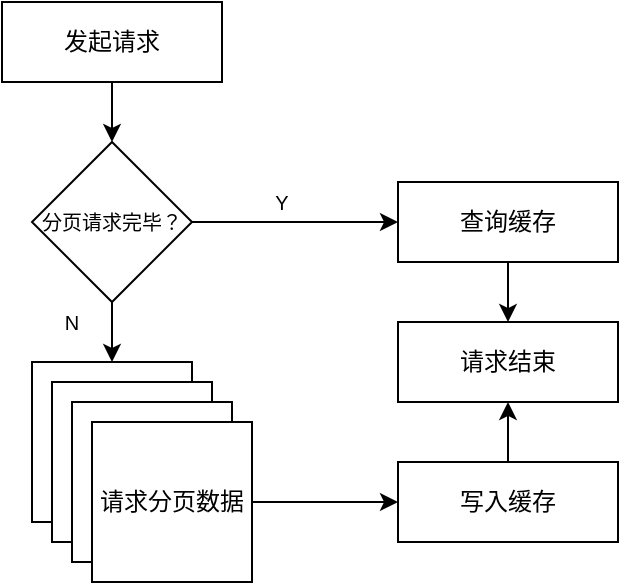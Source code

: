<mxfile version="10.3.9" type="github"><diagram id="s0DLWVwqJ-lpDu-EyWpr" name="Page-1"><mxGraphModel dx="1010" dy="607" grid="1" gridSize="10" guides="1" tooltips="1" connect="1" arrows="1" fold="1" page="1" pageScale="1" pageWidth="827" pageHeight="1169" math="0" shadow="0"><root><mxCell id="0"/><mxCell id="1" parent="0"/><mxCell id="WwEeRYhxfjp8MI47i8Hg-1" value="发起请求" style="rounded=0;whiteSpace=wrap;html=1;" vertex="1" parent="1"><mxGeometry x="160" y="150" width="110" height="40" as="geometry"/></mxCell><mxCell id="WwEeRYhxfjp8MI47i8Hg-3" value="请求数据" style="whiteSpace=wrap;html=1;aspect=fixed;" vertex="1" parent="1"><mxGeometry x="175" y="330" width="80" height="80" as="geometry"/></mxCell><mxCell id="WwEeRYhxfjp8MI47i8Hg-4" value="请求数据" style="whiteSpace=wrap;html=1;aspect=fixed;" vertex="1" parent="1"><mxGeometry x="185" y="340" width="80" height="80" as="geometry"/></mxCell><mxCell id="WwEeRYhxfjp8MI47i8Hg-5" value="请求数据" style="whiteSpace=wrap;html=1;aspect=fixed;" vertex="1" parent="1"><mxGeometry x="195" y="350" width="80" height="80" as="geometry"/></mxCell><mxCell id="WwEeRYhxfjp8MI47i8Hg-6" value="请求分页数据" style="whiteSpace=wrap;html=1;aspect=fixed;" vertex="1" parent="1"><mxGeometry x="205" y="360" width="80" height="80" as="geometry"/></mxCell><mxCell id="WwEeRYhxfjp8MI47i8Hg-8" value="写入缓存" style="rounded=0;whiteSpace=wrap;html=1;" vertex="1" parent="1"><mxGeometry x="358" y="380" width="110" height="40" as="geometry"/></mxCell><mxCell id="WwEeRYhxfjp8MI47i8Hg-9" value="" style="endArrow=classic;html=1;exitX=1;exitY=0.5;exitDx=0;exitDy=0;entryX=0;entryY=0.5;entryDx=0;entryDy=0;" edge="1" parent="1" source="WwEeRYhxfjp8MI47i8Hg-6" target="WwEeRYhxfjp8MI47i8Hg-8"><mxGeometry width="50" height="50" relative="1" as="geometry"><mxPoint x="160" y="510" as="sourcePoint"/><mxPoint x="210" y="460" as="targetPoint"/></mxGeometry></mxCell><mxCell id="WwEeRYhxfjp8MI47i8Hg-11" value="分页请求完毕？&lt;br&gt;" style="rhombus;whiteSpace=wrap;html=1;fontSize=10;" vertex="1" parent="1"><mxGeometry x="175" y="220" width="80" height="80" as="geometry"/></mxCell><mxCell id="WwEeRYhxfjp8MI47i8Hg-12" value="" style="endArrow=classic;html=1;exitX=0.5;exitY=1;exitDx=0;exitDy=0;" edge="1" parent="1" source="WwEeRYhxfjp8MI47i8Hg-1"><mxGeometry width="50" height="50" relative="1" as="geometry"><mxPoint x="160" y="510" as="sourcePoint"/><mxPoint x="215" y="220" as="targetPoint"/></mxGeometry></mxCell><mxCell id="WwEeRYhxfjp8MI47i8Hg-13" value="" style="endArrow=classic;html=1;exitX=0.5;exitY=1;exitDx=0;exitDy=0;entryX=0.5;entryY=0;entryDx=0;entryDy=0;" edge="1" parent="1" source="WwEeRYhxfjp8MI47i8Hg-11" target="WwEeRYhxfjp8MI47i8Hg-3"><mxGeometry width="50" height="50" relative="1" as="geometry"><mxPoint x="150" y="590" as="sourcePoint"/><mxPoint x="200" y="540" as="targetPoint"/></mxGeometry></mxCell><mxCell id="WwEeRYhxfjp8MI47i8Hg-14" value="" style="endArrow=classic;html=1;fontSize=10;exitX=1;exitY=0.5;exitDx=0;exitDy=0;entryX=0;entryY=0.5;entryDx=0;entryDy=0;" edge="1" parent="1" source="WwEeRYhxfjp8MI47i8Hg-11" target="WwEeRYhxfjp8MI47i8Hg-15"><mxGeometry width="50" height="50" relative="1" as="geometry"><mxPoint x="160" y="510" as="sourcePoint"/><mxPoint x="210" y="460" as="targetPoint"/></mxGeometry></mxCell><mxCell id="WwEeRYhxfjp8MI47i8Hg-15" value="查询缓存" style="rounded=0;whiteSpace=wrap;html=1;" vertex="1" parent="1"><mxGeometry x="358" y="240" width="110" height="40" as="geometry"/></mxCell><mxCell id="WwEeRYhxfjp8MI47i8Hg-16" value="Y" style="text;html=1;strokeColor=none;fillColor=none;align=center;verticalAlign=middle;whiteSpace=wrap;rounded=0;fontSize=10;" vertex="1" parent="1"><mxGeometry x="280" y="240" width="40" height="20" as="geometry"/></mxCell><mxCell id="WwEeRYhxfjp8MI47i8Hg-17" value="N" style="text;html=1;strokeColor=none;fillColor=none;align=center;verticalAlign=middle;whiteSpace=wrap;rounded=0;fontSize=10;" vertex="1" parent="1"><mxGeometry x="175" y="300" width="40" height="20" as="geometry"/></mxCell><mxCell id="WwEeRYhxfjp8MI47i8Hg-18" value="请求结束" style="rounded=0;whiteSpace=wrap;html=1;" vertex="1" parent="1"><mxGeometry x="358" y="310" width="110" height="40" as="geometry"/></mxCell><mxCell id="WwEeRYhxfjp8MI47i8Hg-19" value="" style="endArrow=classic;html=1;fontSize=10;exitX=0.5;exitY=1;exitDx=0;exitDy=0;entryX=0.5;entryY=0;entryDx=0;entryDy=0;" edge="1" parent="1" source="WwEeRYhxfjp8MI47i8Hg-15" target="WwEeRYhxfjp8MI47i8Hg-18"><mxGeometry width="50" height="50" relative="1" as="geometry"><mxPoint x="160" y="510" as="sourcePoint"/><mxPoint x="210" y="460" as="targetPoint"/></mxGeometry></mxCell><mxCell id="WwEeRYhxfjp8MI47i8Hg-20" value="" style="endArrow=classic;html=1;fontSize=10;exitX=0.5;exitY=0;exitDx=0;exitDy=0;entryX=0.5;entryY=1;entryDx=0;entryDy=0;" edge="1" parent="1" source="WwEeRYhxfjp8MI47i8Hg-8" target="WwEeRYhxfjp8MI47i8Hg-18"><mxGeometry width="50" height="50" relative="1" as="geometry"><mxPoint x="160" y="510" as="sourcePoint"/><mxPoint x="210" y="460" as="targetPoint"/></mxGeometry></mxCell></root></mxGraphModel></diagram></mxfile>